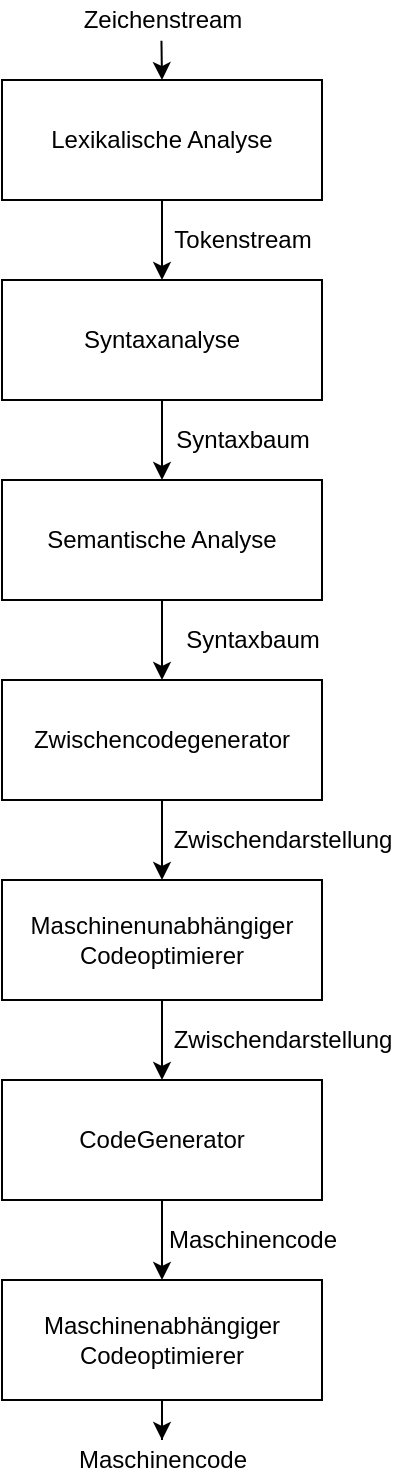<mxfile version="14.4.2" type="device"><diagram id="4k-lRODb3RELYkIxD9ja" name="Page-1"><mxGraphModel dx="1086" dy="1503" grid="1" gridSize="10" guides="1" tooltips="1" connect="1" arrows="1" fold="1" page="1" pageScale="1" pageWidth="827" pageHeight="1169" math="0" shadow="0"><root><mxCell id="0"/><mxCell id="1" parent="0"/><mxCell id="Wx5AXH81_rdGIW94LRel-17" style="edgeStyle=orthogonalEdgeStyle;rounded=0;orthogonalLoop=1;jettySize=auto;html=1;" edge="1" parent="1" source="Wx5AXH81_rdGIW94LRel-1" target="Wx5AXH81_rdGIW94LRel-3"><mxGeometry relative="1" as="geometry"/></mxCell><mxCell id="Wx5AXH81_rdGIW94LRel-1" value="Lexikalische Analyse" style="rounded=0;whiteSpace=wrap;html=1;" vertex="1" parent="1"><mxGeometry x="80" y="80" width="160" height="60" as="geometry"/></mxCell><mxCell id="Wx5AXH81_rdGIW94LRel-2" value="Zeichenstream" style="text;html=1;align=center;verticalAlign=middle;resizable=0;points=[];autosize=1;" vertex="1" parent="1"><mxGeometry x="115" y="40" width="90" height="20" as="geometry"/></mxCell><mxCell id="Wx5AXH81_rdGIW94LRel-18" style="edgeStyle=orthogonalEdgeStyle;rounded=0;orthogonalLoop=1;jettySize=auto;html=1;entryX=0.5;entryY=0;entryDx=0;entryDy=0;" edge="1" parent="1" source="Wx5AXH81_rdGIW94LRel-3" target="Wx5AXH81_rdGIW94LRel-5"><mxGeometry relative="1" as="geometry"/></mxCell><mxCell id="Wx5AXH81_rdGIW94LRel-3" value="Syntaxanalyse" style="rounded=0;whiteSpace=wrap;html=1;" vertex="1" parent="1"><mxGeometry x="80" y="180" width="160" height="60" as="geometry"/></mxCell><mxCell id="Wx5AXH81_rdGIW94LRel-4" value="Tokenstream" style="text;html=1;align=center;verticalAlign=middle;resizable=0;points=[];autosize=1;" vertex="1" parent="1"><mxGeometry x="160" y="150" width="80" height="20" as="geometry"/></mxCell><mxCell id="Wx5AXH81_rdGIW94LRel-19" style="edgeStyle=orthogonalEdgeStyle;rounded=0;orthogonalLoop=1;jettySize=auto;html=1;entryX=0.5;entryY=0;entryDx=0;entryDy=0;" edge="1" parent="1" source="Wx5AXH81_rdGIW94LRel-5" target="Wx5AXH81_rdGIW94LRel-7"><mxGeometry relative="1" as="geometry"/></mxCell><mxCell id="Wx5AXH81_rdGIW94LRel-5" value="Semantische Analyse" style="rounded=0;whiteSpace=wrap;html=1;" vertex="1" parent="1"><mxGeometry x="80" y="280" width="160" height="60" as="geometry"/></mxCell><mxCell id="Wx5AXH81_rdGIW94LRel-6" value="Syntaxbaum" style="text;html=1;align=center;verticalAlign=middle;resizable=0;points=[];autosize=1;" vertex="1" parent="1"><mxGeometry x="160" y="250" width="80" height="20" as="geometry"/></mxCell><mxCell id="Wx5AXH81_rdGIW94LRel-20" style="edgeStyle=orthogonalEdgeStyle;rounded=0;orthogonalLoop=1;jettySize=auto;html=1;" edge="1" parent="1" source="Wx5AXH81_rdGIW94LRel-7" target="Wx5AXH81_rdGIW94LRel-9"><mxGeometry relative="1" as="geometry"/></mxCell><mxCell id="Wx5AXH81_rdGIW94LRel-7" value="Zwischencodegenerator" style="rounded=0;whiteSpace=wrap;html=1;" vertex="1" parent="1"><mxGeometry x="80" y="380" width="160" height="60" as="geometry"/></mxCell><mxCell id="Wx5AXH81_rdGIW94LRel-8" value="Syntaxbaum" style="text;html=1;align=center;verticalAlign=middle;resizable=0;points=[];autosize=1;" vertex="1" parent="1"><mxGeometry x="165" y="350" width="80" height="20" as="geometry"/></mxCell><mxCell id="Wx5AXH81_rdGIW94LRel-21" style="edgeStyle=orthogonalEdgeStyle;rounded=0;orthogonalLoop=1;jettySize=auto;html=1;entryX=0.5;entryY=0;entryDx=0;entryDy=0;" edge="1" parent="1" source="Wx5AXH81_rdGIW94LRel-9" target="Wx5AXH81_rdGIW94LRel-11"><mxGeometry relative="1" as="geometry"/></mxCell><mxCell id="Wx5AXH81_rdGIW94LRel-9" value="Maschinenunabhängiger Codeoptimierer" style="rounded=0;whiteSpace=wrap;html=1;" vertex="1" parent="1"><mxGeometry x="80" y="480" width="160" height="60" as="geometry"/></mxCell><mxCell id="Wx5AXH81_rdGIW94LRel-10" value="Zwischendarstellung" style="text;html=1;align=center;verticalAlign=middle;resizable=0;points=[];autosize=1;" vertex="1" parent="1"><mxGeometry x="160" y="450" width="120" height="20" as="geometry"/></mxCell><mxCell id="Wx5AXH81_rdGIW94LRel-22" style="edgeStyle=orthogonalEdgeStyle;rounded=0;orthogonalLoop=1;jettySize=auto;html=1;entryX=0.5;entryY=0;entryDx=0;entryDy=0;" edge="1" parent="1" source="Wx5AXH81_rdGIW94LRel-11" target="Wx5AXH81_rdGIW94LRel-14"><mxGeometry relative="1" as="geometry"/></mxCell><mxCell id="Wx5AXH81_rdGIW94LRel-11" value="CodeGenerator" style="rounded=0;whiteSpace=wrap;html=1;" vertex="1" parent="1"><mxGeometry x="80" y="580" width="160" height="60" as="geometry"/></mxCell><mxCell id="Wx5AXH81_rdGIW94LRel-12" value="Zwischendarstellung" style="text;html=1;align=center;verticalAlign=middle;resizable=0;points=[];autosize=1;" vertex="1" parent="1"><mxGeometry x="160" y="550" width="120" height="20" as="geometry"/></mxCell><mxCell id="Wx5AXH81_rdGIW94LRel-25" style="edgeStyle=orthogonalEdgeStyle;rounded=0;orthogonalLoop=1;jettySize=auto;html=1;" edge="1" parent="1" source="Wx5AXH81_rdGIW94LRel-14" target="Wx5AXH81_rdGIW94LRel-24"><mxGeometry relative="1" as="geometry"/></mxCell><mxCell id="Wx5AXH81_rdGIW94LRel-14" value="Maschinenabhängiger&lt;br&gt;Codeoptimierer" style="rounded=0;whiteSpace=wrap;html=1;" vertex="1" parent="1"><mxGeometry x="80" y="680" width="160" height="60" as="geometry"/></mxCell><mxCell id="Wx5AXH81_rdGIW94LRel-15" value="Maschinencode" style="text;html=1;align=center;verticalAlign=middle;resizable=0;points=[];autosize=1;" vertex="1" parent="1"><mxGeometry x="155" y="650" width="100" height="20" as="geometry"/></mxCell><mxCell id="Wx5AXH81_rdGIW94LRel-16" value="" style="endArrow=classic;html=1;exitX=0.497;exitY=1.016;exitDx=0;exitDy=0;exitPerimeter=0;entryX=0.5;entryY=0;entryDx=0;entryDy=0;" edge="1" parent="1" source="Wx5AXH81_rdGIW94LRel-2" target="Wx5AXH81_rdGIW94LRel-1"><mxGeometry width="50" height="50" relative="1" as="geometry"><mxPoint x="360" y="260" as="sourcePoint"/><mxPoint x="410" y="210" as="targetPoint"/></mxGeometry></mxCell><mxCell id="Wx5AXH81_rdGIW94LRel-24" value="Maschinencode" style="text;html=1;align=center;verticalAlign=middle;resizable=0;points=[];autosize=1;" vertex="1" parent="1"><mxGeometry x="110" y="760" width="100" height="20" as="geometry"/></mxCell></root></mxGraphModel></diagram></mxfile>